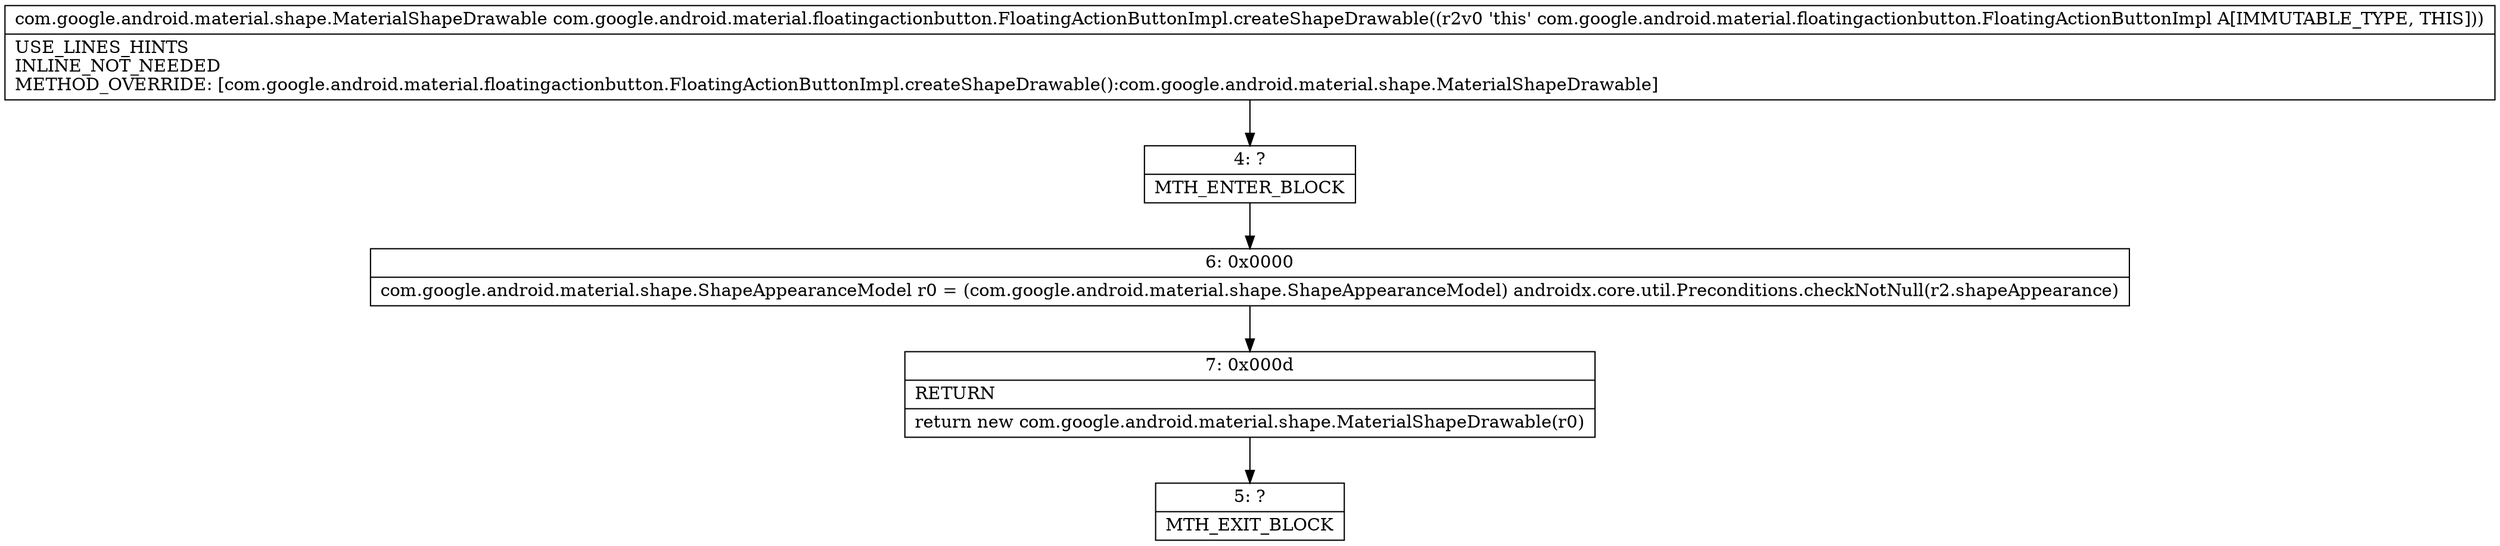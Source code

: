 digraph "CFG forcom.google.android.material.floatingactionbutton.FloatingActionButtonImpl.createShapeDrawable()Lcom\/google\/android\/material\/shape\/MaterialShapeDrawable;" {
Node_4 [shape=record,label="{4\:\ ?|MTH_ENTER_BLOCK\l}"];
Node_6 [shape=record,label="{6\:\ 0x0000|com.google.android.material.shape.ShapeAppearanceModel r0 = (com.google.android.material.shape.ShapeAppearanceModel) androidx.core.util.Preconditions.checkNotNull(r2.shapeAppearance)\l}"];
Node_7 [shape=record,label="{7\:\ 0x000d|RETURN\l|return new com.google.android.material.shape.MaterialShapeDrawable(r0)\l}"];
Node_5 [shape=record,label="{5\:\ ?|MTH_EXIT_BLOCK\l}"];
MethodNode[shape=record,label="{com.google.android.material.shape.MaterialShapeDrawable com.google.android.material.floatingactionbutton.FloatingActionButtonImpl.createShapeDrawable((r2v0 'this' com.google.android.material.floatingactionbutton.FloatingActionButtonImpl A[IMMUTABLE_TYPE, THIS]))  | USE_LINES_HINTS\lINLINE_NOT_NEEDED\lMETHOD_OVERRIDE: [com.google.android.material.floatingactionbutton.FloatingActionButtonImpl.createShapeDrawable():com.google.android.material.shape.MaterialShapeDrawable]\l}"];
MethodNode -> Node_4;Node_4 -> Node_6;
Node_6 -> Node_7;
Node_7 -> Node_5;
}

